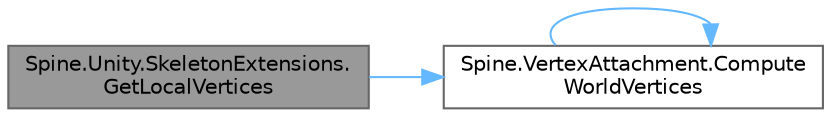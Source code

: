 digraph "Spine.Unity.SkeletonExtensions.GetLocalVertices"
{
 // LATEX_PDF_SIZE
  bgcolor="transparent";
  edge [fontname=Helvetica,fontsize=10,labelfontname=Helvetica,labelfontsize=10];
  node [fontname=Helvetica,fontsize=10,shape=box,height=0.2,width=0.4];
  rankdir="LR";
  Node1 [id="Node000001",label="Spine.Unity.SkeletonExtensions.\lGetLocalVertices",height=0.2,width=0.4,color="gray40", fillcolor="grey60", style="filled", fontcolor="black",tooltip="Fills a Vector2 buffer with local vertices."];
  Node1 -> Node2 [id="edge3_Node000001_Node000002",color="steelblue1",style="solid",tooltip=" "];
  Node2 [id="Node000002",label="Spine.VertexAttachment.Compute\lWorldVertices",height=0.2,width=0.4,color="grey40", fillcolor="white", style="filled",URL="$class_spine_1_1_vertex_attachment.html#a3a09094aaa5c85778385a1b19397fced",tooltip=" "];
  Node2 -> Node2 [id="edge4_Node000002_Node000002",color="steelblue1",style="solid",tooltip=" "];
}
